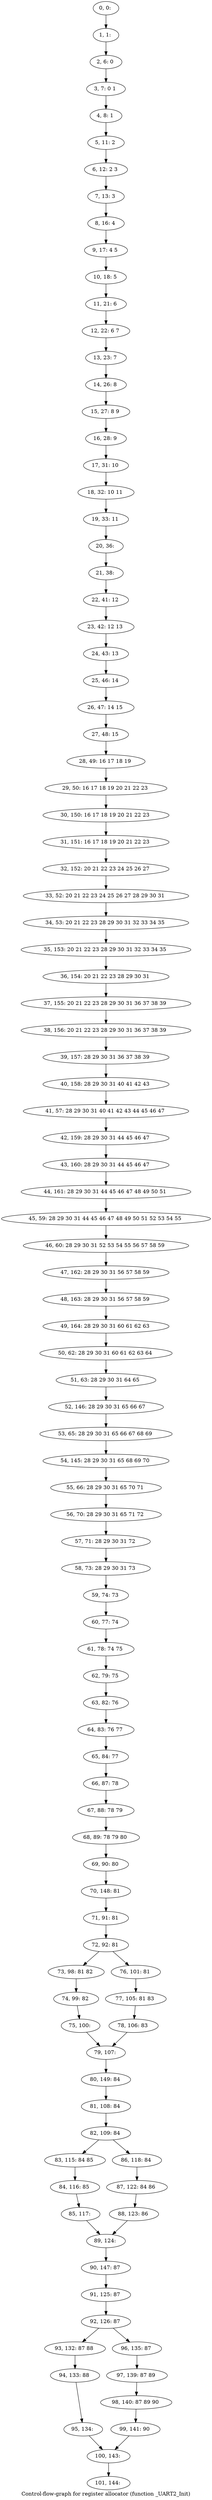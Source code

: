 digraph G {
graph [label="Control-flow-graph for register allocator (function _UART2_Init)"]
0[label="0, 0: "];
1[label="1, 1: "];
2[label="2, 6: 0 "];
3[label="3, 7: 0 1 "];
4[label="4, 8: 1 "];
5[label="5, 11: 2 "];
6[label="6, 12: 2 3 "];
7[label="7, 13: 3 "];
8[label="8, 16: 4 "];
9[label="9, 17: 4 5 "];
10[label="10, 18: 5 "];
11[label="11, 21: 6 "];
12[label="12, 22: 6 7 "];
13[label="13, 23: 7 "];
14[label="14, 26: 8 "];
15[label="15, 27: 8 9 "];
16[label="16, 28: 9 "];
17[label="17, 31: 10 "];
18[label="18, 32: 10 11 "];
19[label="19, 33: 11 "];
20[label="20, 36: "];
21[label="21, 38: "];
22[label="22, 41: 12 "];
23[label="23, 42: 12 13 "];
24[label="24, 43: 13 "];
25[label="25, 46: 14 "];
26[label="26, 47: 14 15 "];
27[label="27, 48: 15 "];
28[label="28, 49: 16 17 18 19 "];
29[label="29, 50: 16 17 18 19 20 21 22 23 "];
30[label="30, 150: 16 17 18 19 20 21 22 23 "];
31[label="31, 151: 16 17 18 19 20 21 22 23 "];
32[label="32, 152: 20 21 22 23 24 25 26 27 "];
33[label="33, 52: 20 21 22 23 24 25 26 27 28 29 30 31 "];
34[label="34, 53: 20 21 22 23 28 29 30 31 32 33 34 35 "];
35[label="35, 153: 20 21 22 23 28 29 30 31 32 33 34 35 "];
36[label="36, 154: 20 21 22 23 28 29 30 31 "];
37[label="37, 155: 20 21 22 23 28 29 30 31 36 37 38 39 "];
38[label="38, 156: 20 21 22 23 28 29 30 31 36 37 38 39 "];
39[label="39, 157: 28 29 30 31 36 37 38 39 "];
40[label="40, 158: 28 29 30 31 40 41 42 43 "];
41[label="41, 57: 28 29 30 31 40 41 42 43 44 45 46 47 "];
42[label="42, 159: 28 29 30 31 44 45 46 47 "];
43[label="43, 160: 28 29 30 31 44 45 46 47 "];
44[label="44, 161: 28 29 30 31 44 45 46 47 48 49 50 51 "];
45[label="45, 59: 28 29 30 31 44 45 46 47 48 49 50 51 52 53 54 55 "];
46[label="46, 60: 28 29 30 31 52 53 54 55 56 57 58 59 "];
47[label="47, 162: 28 29 30 31 56 57 58 59 "];
48[label="48, 163: 28 29 30 31 56 57 58 59 "];
49[label="49, 164: 28 29 30 31 60 61 62 63 "];
50[label="50, 62: 28 29 30 31 60 61 62 63 64 "];
51[label="51, 63: 28 29 30 31 64 65 "];
52[label="52, 146: 28 29 30 31 65 66 67 "];
53[label="53, 65: 28 29 30 31 65 66 67 68 69 "];
54[label="54, 145: 28 29 30 31 65 68 69 70 "];
55[label="55, 66: 28 29 30 31 65 70 71 "];
56[label="56, 70: 28 29 30 31 65 71 72 "];
57[label="57, 71: 28 29 30 31 72 "];
58[label="58, 73: 28 29 30 31 73 "];
59[label="59, 74: 73 "];
60[label="60, 77: 74 "];
61[label="61, 78: 74 75 "];
62[label="62, 79: 75 "];
63[label="63, 82: 76 "];
64[label="64, 83: 76 77 "];
65[label="65, 84: 77 "];
66[label="66, 87: 78 "];
67[label="67, 88: 78 79 "];
68[label="68, 89: 78 79 80 "];
69[label="69, 90: 80 "];
70[label="70, 148: 81 "];
71[label="71, 91: 81 "];
72[label="72, 92: 81 "];
73[label="73, 98: 81 82 "];
74[label="74, 99: 82 "];
75[label="75, 100: "];
76[label="76, 101: 81 "];
77[label="77, 105: 81 83 "];
78[label="78, 106: 83 "];
79[label="79, 107: "];
80[label="80, 149: 84 "];
81[label="81, 108: 84 "];
82[label="82, 109: 84 "];
83[label="83, 115: 84 85 "];
84[label="84, 116: 85 "];
85[label="85, 117: "];
86[label="86, 118: 84 "];
87[label="87, 122: 84 86 "];
88[label="88, 123: 86 "];
89[label="89, 124: "];
90[label="90, 147: 87 "];
91[label="91, 125: 87 "];
92[label="92, 126: 87 "];
93[label="93, 132: 87 88 "];
94[label="94, 133: 88 "];
95[label="95, 134: "];
96[label="96, 135: 87 "];
97[label="97, 139: 87 89 "];
98[label="98, 140: 87 89 90 "];
99[label="99, 141: 90 "];
100[label="100, 143: "];
101[label="101, 144: "];
0->1 ;
1->2 ;
2->3 ;
3->4 ;
4->5 ;
5->6 ;
6->7 ;
7->8 ;
8->9 ;
9->10 ;
10->11 ;
11->12 ;
12->13 ;
13->14 ;
14->15 ;
15->16 ;
16->17 ;
17->18 ;
18->19 ;
19->20 ;
20->21 ;
21->22 ;
22->23 ;
23->24 ;
24->25 ;
25->26 ;
26->27 ;
27->28 ;
28->29 ;
29->30 ;
30->31 ;
31->32 ;
32->33 ;
33->34 ;
34->35 ;
35->36 ;
36->37 ;
37->38 ;
38->39 ;
39->40 ;
40->41 ;
41->42 ;
42->43 ;
43->44 ;
44->45 ;
45->46 ;
46->47 ;
47->48 ;
48->49 ;
49->50 ;
50->51 ;
51->52 ;
52->53 ;
53->54 ;
54->55 ;
55->56 ;
56->57 ;
57->58 ;
58->59 ;
59->60 ;
60->61 ;
61->62 ;
62->63 ;
63->64 ;
64->65 ;
65->66 ;
66->67 ;
67->68 ;
68->69 ;
69->70 ;
70->71 ;
71->72 ;
72->73 ;
72->76 ;
73->74 ;
74->75 ;
75->79 ;
76->77 ;
77->78 ;
78->79 ;
79->80 ;
80->81 ;
81->82 ;
82->83 ;
82->86 ;
83->84 ;
84->85 ;
85->89 ;
86->87 ;
87->88 ;
88->89 ;
89->90 ;
90->91 ;
91->92 ;
92->93 ;
92->96 ;
93->94 ;
94->95 ;
95->100 ;
96->97 ;
97->98 ;
98->99 ;
99->100 ;
100->101 ;
}
